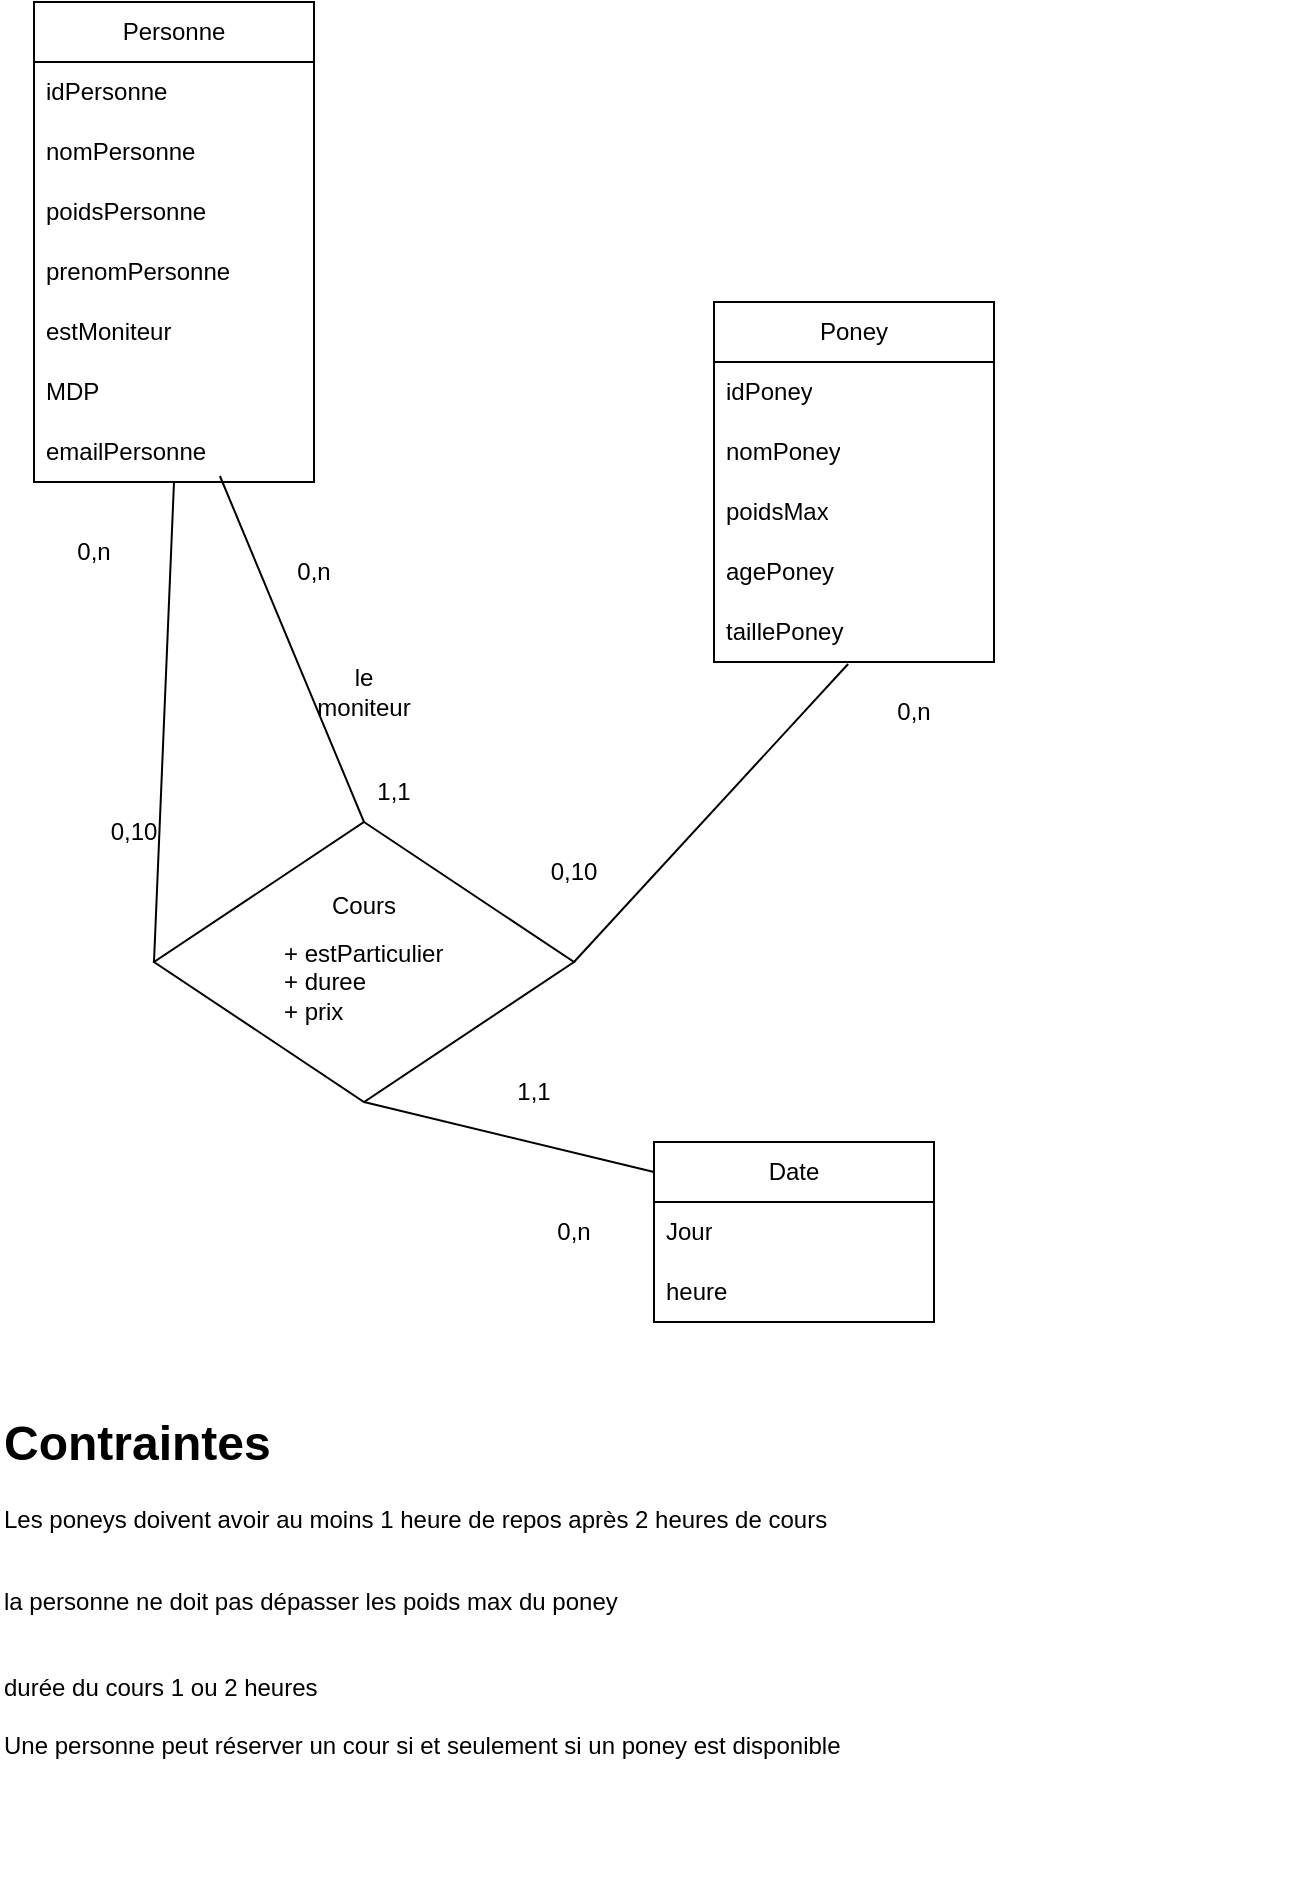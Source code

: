<mxfile version="24.7.14">
  <diagram name="Page-1" id="9W7HuSMjV6_ZXsu8XZHZ">
    <mxGraphModel dx="1434" dy="1965" grid="1" gridSize="10" guides="1" tooltips="1" connect="1" arrows="1" fold="1" page="1" pageScale="1" pageWidth="827" pageHeight="1169" math="0" shadow="0">
      <root>
        <mxCell id="0" />
        <mxCell id="1" parent="0" />
        <mxCell id="h7xVEBj8XtHK8gHXebEV-5" value="&lt;div&gt;Poney&lt;/div&gt;" style="swimlane;fontStyle=0;childLayout=stackLayout;horizontal=1;startSize=30;horizontalStack=0;resizeParent=1;resizeParentMax=0;resizeLast=0;collapsible=1;marginBottom=0;whiteSpace=wrap;html=1;" vertex="1" parent="1">
          <mxGeometry x="430" y="20" width="140" height="180" as="geometry" />
        </mxCell>
        <mxCell id="h7xVEBj8XtHK8gHXebEV-6" value="idPoney" style="text;strokeColor=none;fillColor=none;align=left;verticalAlign=middle;spacingLeft=4;spacingRight=4;overflow=hidden;points=[[0,0.5],[1,0.5]];portConstraint=eastwest;rotatable=0;whiteSpace=wrap;html=1;" vertex="1" parent="h7xVEBj8XtHK8gHXebEV-5">
          <mxGeometry y="30" width="140" height="30" as="geometry" />
        </mxCell>
        <mxCell id="h7xVEBj8XtHK8gHXebEV-38" value="nomPoney" style="text;strokeColor=none;fillColor=none;align=left;verticalAlign=middle;spacingLeft=4;spacingRight=4;overflow=hidden;points=[[0,0.5],[1,0.5]];portConstraint=eastwest;rotatable=0;whiteSpace=wrap;html=1;" vertex="1" parent="h7xVEBj8XtHK8gHXebEV-5">
          <mxGeometry y="60" width="140" height="30" as="geometry" />
        </mxCell>
        <mxCell id="h7xVEBj8XtHK8gHXebEV-40" value="&lt;div&gt;poidsMax&lt;/div&gt;" style="text;strokeColor=none;fillColor=none;align=left;verticalAlign=middle;spacingLeft=4;spacingRight=4;overflow=hidden;points=[[0,0.5],[1,0.5]];portConstraint=eastwest;rotatable=0;whiteSpace=wrap;html=1;" vertex="1" parent="h7xVEBj8XtHK8gHXebEV-5">
          <mxGeometry y="90" width="140" height="30" as="geometry" />
        </mxCell>
        <mxCell id="h7xVEBj8XtHK8gHXebEV-7" value="agePoney" style="text;strokeColor=none;fillColor=none;align=left;verticalAlign=middle;spacingLeft=4;spacingRight=4;overflow=hidden;points=[[0,0.5],[1,0.5]];portConstraint=eastwest;rotatable=0;whiteSpace=wrap;html=1;" vertex="1" parent="h7xVEBj8XtHK8gHXebEV-5">
          <mxGeometry y="120" width="140" height="30" as="geometry" />
        </mxCell>
        <mxCell id="h7xVEBj8XtHK8gHXebEV-8" value="&lt;div&gt;taillePoney&lt;/div&gt;" style="text;strokeColor=none;fillColor=none;align=left;verticalAlign=middle;spacingLeft=4;spacingRight=4;overflow=hidden;points=[[0,0.5],[1,0.5]];portConstraint=eastwest;rotatable=0;whiteSpace=wrap;html=1;" vertex="1" parent="h7xVEBj8XtHK8gHXebEV-5">
          <mxGeometry y="150" width="140" height="30" as="geometry" />
        </mxCell>
        <mxCell id="h7xVEBj8XtHK8gHXebEV-1" value="Personne" style="swimlane;fontStyle=0;childLayout=stackLayout;horizontal=1;startSize=30;horizontalStack=0;resizeParent=1;resizeParentMax=0;resizeLast=0;collapsible=1;marginBottom=0;whiteSpace=wrap;html=1;" vertex="1" parent="1">
          <mxGeometry x="90" y="-130" width="140" height="240" as="geometry" />
        </mxCell>
        <mxCell id="h7xVEBj8XtHK8gHXebEV-2" value="idPersonne" style="text;strokeColor=none;fillColor=none;align=left;verticalAlign=middle;spacingLeft=4;spacingRight=4;overflow=hidden;points=[[0,0.5],[1,0.5]];portConstraint=eastwest;rotatable=0;whiteSpace=wrap;html=1;" vertex="1" parent="h7xVEBj8XtHK8gHXebEV-1">
          <mxGeometry y="30" width="140" height="30" as="geometry" />
        </mxCell>
        <mxCell id="h7xVEBj8XtHK8gHXebEV-39" value="nomPersonne" style="text;strokeColor=none;fillColor=none;align=left;verticalAlign=middle;spacingLeft=4;spacingRight=4;overflow=hidden;points=[[0,0.5],[1,0.5]];portConstraint=eastwest;rotatable=0;whiteSpace=wrap;html=1;" vertex="1" parent="h7xVEBj8XtHK8gHXebEV-1">
          <mxGeometry y="60" width="140" height="30" as="geometry" />
        </mxCell>
        <mxCell id="h7xVEBj8XtHK8gHXebEV-44" value="&lt;div&gt;poidsPersonne&lt;/div&gt;" style="text;strokeColor=none;fillColor=none;align=left;verticalAlign=middle;spacingLeft=4;spacingRight=4;overflow=hidden;points=[[0,0.5],[1,0.5]];portConstraint=eastwest;rotatable=0;whiteSpace=wrap;html=1;" vertex="1" parent="h7xVEBj8XtHK8gHXebEV-1">
          <mxGeometry y="90" width="140" height="30" as="geometry" />
        </mxCell>
        <mxCell id="h7xVEBj8XtHK8gHXebEV-46" value="prenomPersonne" style="text;strokeColor=none;fillColor=none;align=left;verticalAlign=middle;spacingLeft=4;spacingRight=4;overflow=hidden;points=[[0,0.5],[1,0.5]];portConstraint=eastwest;rotatable=0;whiteSpace=wrap;html=1;" vertex="1" parent="h7xVEBj8XtHK8gHXebEV-1">
          <mxGeometry y="120" width="140" height="30" as="geometry" />
        </mxCell>
        <mxCell id="h7xVEBj8XtHK8gHXebEV-47" value="estMoniteur" style="text;strokeColor=none;fillColor=none;align=left;verticalAlign=middle;spacingLeft=4;spacingRight=4;overflow=hidden;points=[[0,0.5],[1,0.5]];portConstraint=eastwest;rotatable=0;whiteSpace=wrap;html=1;" vertex="1" parent="h7xVEBj8XtHK8gHXebEV-1">
          <mxGeometry y="150" width="140" height="30" as="geometry" />
        </mxCell>
        <mxCell id="h7xVEBj8XtHK8gHXebEV-78" value="MDP" style="text;strokeColor=none;fillColor=none;align=left;verticalAlign=middle;spacingLeft=4;spacingRight=4;overflow=hidden;points=[[0,0.5],[1,0.5]];portConstraint=eastwest;rotatable=0;whiteSpace=wrap;html=1;" vertex="1" parent="h7xVEBj8XtHK8gHXebEV-1">
          <mxGeometry y="180" width="140" height="30" as="geometry" />
        </mxCell>
        <mxCell id="h7xVEBj8XtHK8gHXebEV-4" value="emailPersonne" style="text;strokeColor=none;fillColor=none;align=left;verticalAlign=middle;spacingLeft=4;spacingRight=4;overflow=hidden;points=[[0,0.5],[1,0.5]];portConstraint=eastwest;rotatable=0;whiteSpace=wrap;html=1;" vertex="1" parent="h7xVEBj8XtHK8gHXebEV-1">
          <mxGeometry y="210" width="140" height="30" as="geometry" />
        </mxCell>
        <mxCell id="h7xVEBj8XtHK8gHXebEV-15" value="" style="endArrow=none;html=1;rounded=0;exitX=0.5;exitY=1;exitDx=0;exitDy=0;exitPerimeter=0;entryX=0;entryY=0.5;entryDx=0;entryDy=0;" edge="1" parent="1" source="h7xVEBj8XtHK8gHXebEV-4" target="h7xVEBj8XtHK8gHXebEV-65">
          <mxGeometry width="50" height="50" relative="1" as="geometry">
            <mxPoint x="390" y="440" as="sourcePoint" />
            <mxPoint x="60" y="310" as="targetPoint" />
          </mxGeometry>
        </mxCell>
        <mxCell id="h7xVEBj8XtHK8gHXebEV-18" value="" style="endArrow=none;html=1;rounded=0;exitX=0.479;exitY=1.033;exitDx=0;exitDy=0;exitPerimeter=0;entryX=1;entryY=0.5;entryDx=0;entryDy=0;" edge="1" parent="1" source="h7xVEBj8XtHK8gHXebEV-8" target="h7xVEBj8XtHK8gHXebEV-65">
          <mxGeometry width="50" height="50" relative="1" as="geometry">
            <mxPoint x="390" y="440" as="sourcePoint" />
            <mxPoint x="440" y="310" as="targetPoint" />
          </mxGeometry>
        </mxCell>
        <mxCell id="h7xVEBj8XtHK8gHXebEV-26" value="0,n" style="text;html=1;align=center;verticalAlign=middle;whiteSpace=wrap;rounded=0;" vertex="1" parent="1">
          <mxGeometry x="90" y="130" width="60" height="30" as="geometry" />
        </mxCell>
        <mxCell id="h7xVEBj8XtHK8gHXebEV-29" value="0,n" style="text;html=1;align=center;verticalAlign=middle;whiteSpace=wrap;rounded=0;" vertex="1" parent="1">
          <mxGeometry x="500" y="210" width="60" height="30" as="geometry" />
        </mxCell>
        <mxCell id="h7xVEBj8XtHK8gHXebEV-31" value="0,n" style="text;html=1;align=center;verticalAlign=middle;whiteSpace=wrap;rounded=0;" vertex="1" parent="1">
          <mxGeometry x="200" y="140" width="60" height="30" as="geometry" />
        </mxCell>
        <mxCell id="h7xVEBj8XtHK8gHXebEV-35" value="" style="endArrow=none;html=1;rounded=0;exitX=0.5;exitY=0;exitDx=0;exitDy=0;entryX=0.664;entryY=0.9;entryDx=0;entryDy=0;entryPerimeter=0;" edge="1" parent="1" source="h7xVEBj8XtHK8gHXebEV-65" target="h7xVEBj8XtHK8gHXebEV-4">
          <mxGeometry width="50" height="50" relative="1" as="geometry">
            <mxPoint x="200" y="280" as="sourcePoint" />
            <mxPoint x="440" y="390" as="targetPoint" />
          </mxGeometry>
        </mxCell>
        <mxCell id="h7xVEBj8XtHK8gHXebEV-49" value="Date" style="swimlane;fontStyle=0;childLayout=stackLayout;horizontal=1;startSize=30;horizontalStack=0;resizeParent=1;resizeParentMax=0;resizeLast=0;collapsible=1;marginBottom=0;whiteSpace=wrap;html=1;" vertex="1" parent="1">
          <mxGeometry x="400" y="440" width="140" height="90" as="geometry" />
        </mxCell>
        <mxCell id="h7xVEBj8XtHK8gHXebEV-50" value="Jour" style="text;strokeColor=none;fillColor=none;align=left;verticalAlign=middle;spacingLeft=4;spacingRight=4;overflow=hidden;points=[[0,0.5],[1,0.5]];portConstraint=eastwest;rotatable=0;whiteSpace=wrap;html=1;" vertex="1" parent="h7xVEBj8XtHK8gHXebEV-49">
          <mxGeometry y="30" width="140" height="30" as="geometry" />
        </mxCell>
        <mxCell id="h7xVEBj8XtHK8gHXebEV-51" value="&lt;div&gt;heure&lt;/div&gt;" style="text;strokeColor=none;fillColor=none;align=left;verticalAlign=middle;spacingLeft=4;spacingRight=4;overflow=hidden;points=[[0,0.5],[1,0.5]];portConstraint=eastwest;rotatable=0;whiteSpace=wrap;html=1;" vertex="1" parent="h7xVEBj8XtHK8gHXebEV-49">
          <mxGeometry y="60" width="140" height="30" as="geometry" />
        </mxCell>
        <mxCell id="h7xVEBj8XtHK8gHXebEV-55" value="0,n" style="text;html=1;align=center;verticalAlign=middle;whiteSpace=wrap;rounded=0;" vertex="1" parent="1">
          <mxGeometry x="330" y="470" width="60" height="30" as="geometry" />
        </mxCell>
        <mxCell id="h7xVEBj8XtHK8gHXebEV-58" value="" style="endArrow=none;html=1;rounded=0;exitX=0.5;exitY=1;exitDx=0;exitDy=0;entryX=0;entryY=0.167;entryDx=0;entryDy=0;entryPerimeter=0;" edge="1" parent="1" source="h7xVEBj8XtHK8gHXebEV-65" target="h7xVEBj8XtHK8gHXebEV-49">
          <mxGeometry width="50" height="50" relative="1" as="geometry">
            <mxPoint x="510" y="500" as="sourcePoint" />
            <mxPoint x="548.96" y="190" as="targetPoint" />
          </mxGeometry>
        </mxCell>
        <mxCell id="h7xVEBj8XtHK8gHXebEV-65" value="&lt;div&gt;Cours&lt;br&gt;&lt;/div&gt;&lt;div&gt;&lt;br&gt;&lt;/div&gt;&lt;div&gt;&lt;br&gt;&lt;/div&gt;&lt;div&gt;&lt;br&gt;&lt;/div&gt;&lt;div&gt;&lt;br&gt;&lt;/div&gt;" style="rhombus;whiteSpace=wrap;html=1;" vertex="1" parent="1">
          <mxGeometry x="150" y="280" width="210" height="140" as="geometry" />
        </mxCell>
        <mxCell id="h7xVEBj8XtHK8gHXebEV-67" value="1,1" style="text;html=1;align=center;verticalAlign=middle;whiteSpace=wrap;rounded=0;" vertex="1" parent="1">
          <mxGeometry x="310" y="400" width="60" height="30" as="geometry" />
        </mxCell>
        <mxCell id="h7xVEBj8XtHK8gHXebEV-68" value="1,1" style="text;html=1;align=center;verticalAlign=middle;whiteSpace=wrap;rounded=0;" vertex="1" parent="1">
          <mxGeometry x="240" y="250" width="60" height="30" as="geometry" />
        </mxCell>
        <mxCell id="h7xVEBj8XtHK8gHXebEV-69" value="0,10" style="text;html=1;align=center;verticalAlign=middle;whiteSpace=wrap;rounded=0;" vertex="1" parent="1">
          <mxGeometry x="110" y="270" width="60" height="30" as="geometry" />
        </mxCell>
        <mxCell id="h7xVEBj8XtHK8gHXebEV-70" value="0,10" style="text;html=1;align=center;verticalAlign=middle;whiteSpace=wrap;rounded=0;" vertex="1" parent="1">
          <mxGeometry x="330" y="290" width="60" height="30" as="geometry" />
        </mxCell>
        <mxCell id="h7xVEBj8XtHK8gHXebEV-75" value="&lt;div align=&quot;left&quot;&gt;+ estParticulier&lt;br&gt;&lt;/div&gt;&lt;div align=&quot;left&quot;&gt;+ duree&lt;/div&gt;&lt;div align=&quot;left&quot;&gt;+ prix&lt;/div&gt;" style="text;html=1;align=left;verticalAlign=middle;whiteSpace=wrap;rounded=0;" vertex="1" parent="1">
          <mxGeometry x="212.5" y="340" width="85" height="40" as="geometry" />
        </mxCell>
        <mxCell id="h7xVEBj8XtHK8gHXebEV-79" value="&lt;h1 style=&quot;margin-top: 0px;&quot;&gt;Contraintes&lt;br&gt;&lt;/h1&gt;&lt;p&gt;Les poneys doivent avoir au moins 1 heure de repos après 2 heures de cours&lt;br&gt;&lt;/p&gt;&lt;div&gt;&lt;br&gt;&lt;/div&gt;&lt;div&gt;la personne ne doit pas dépasser les poids max du poney&lt;/div&gt;&lt;div&gt;&lt;br&gt;&lt;/div&gt;&lt;div&gt;&lt;br&gt;&lt;/div&gt;&lt;div&gt;durée du cours 1 ou 2 heures&lt;/div&gt;&lt;div&gt;&lt;br&gt;&lt;/div&gt;&lt;div&gt;Une personne peut réserver un cour si et seulement si un poney est disponible &lt;br&gt;&lt;/div&gt;&lt;div&gt;&lt;br&gt;&lt;/div&gt;&lt;div&gt;&lt;br&gt;&lt;/div&gt;" style="text;html=1;whiteSpace=wrap;overflow=hidden;rounded=0;" vertex="1" parent="1">
          <mxGeometry x="73" y="570" width="650" height="240" as="geometry" />
        </mxCell>
        <mxCell id="h7xVEBj8XtHK8gHXebEV-83" value="le moniteur" style="text;html=1;align=center;verticalAlign=middle;whiteSpace=wrap;rounded=0;" vertex="1" parent="1">
          <mxGeometry x="225" y="200" width="60" height="30" as="geometry" />
        </mxCell>
      </root>
    </mxGraphModel>
  </diagram>
</mxfile>
